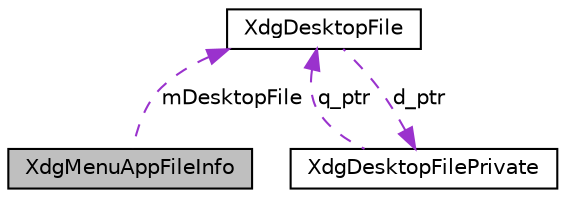 digraph G
{
  edge [fontname="Helvetica",fontsize="10",labelfontname="Helvetica",labelfontsize="10"];
  node [fontname="Helvetica",fontsize="10",shape=record];
  Node1 [label="XdgMenuAppFileInfo",height=0.2,width=0.4,color="black", fillcolor="grey75", style="filled" fontcolor="black"];
  Node2 -> Node1 [dir=back,color="darkorchid3",fontsize="10",style="dashed",label="mDesktopFile",fontname="Helvetica"];
  Node2 [label="XdgDesktopFile",height=0.2,width=0.4,color="black", fillcolor="white", style="filled",URL="$classXdgDesktopFile.html",tooltip="Desktop files handling. XdgDesktopFile class gives the interface for reading the values from the XDG ..."];
  Node3 -> Node2 [dir=back,color="darkorchid3",fontsize="10",style="dashed",label="d_ptr",fontname="Helvetica"];
  Node3 [label="XdgDesktopFilePrivate",height=0.2,width=0.4,color="black", fillcolor="white", style="filled",URL="$classXdgDesktopFilePrivate.html"];
  Node2 -> Node3 [dir=back,color="darkorchid3",fontsize="10",style="dashed",label="q_ptr",fontname="Helvetica"];
}
